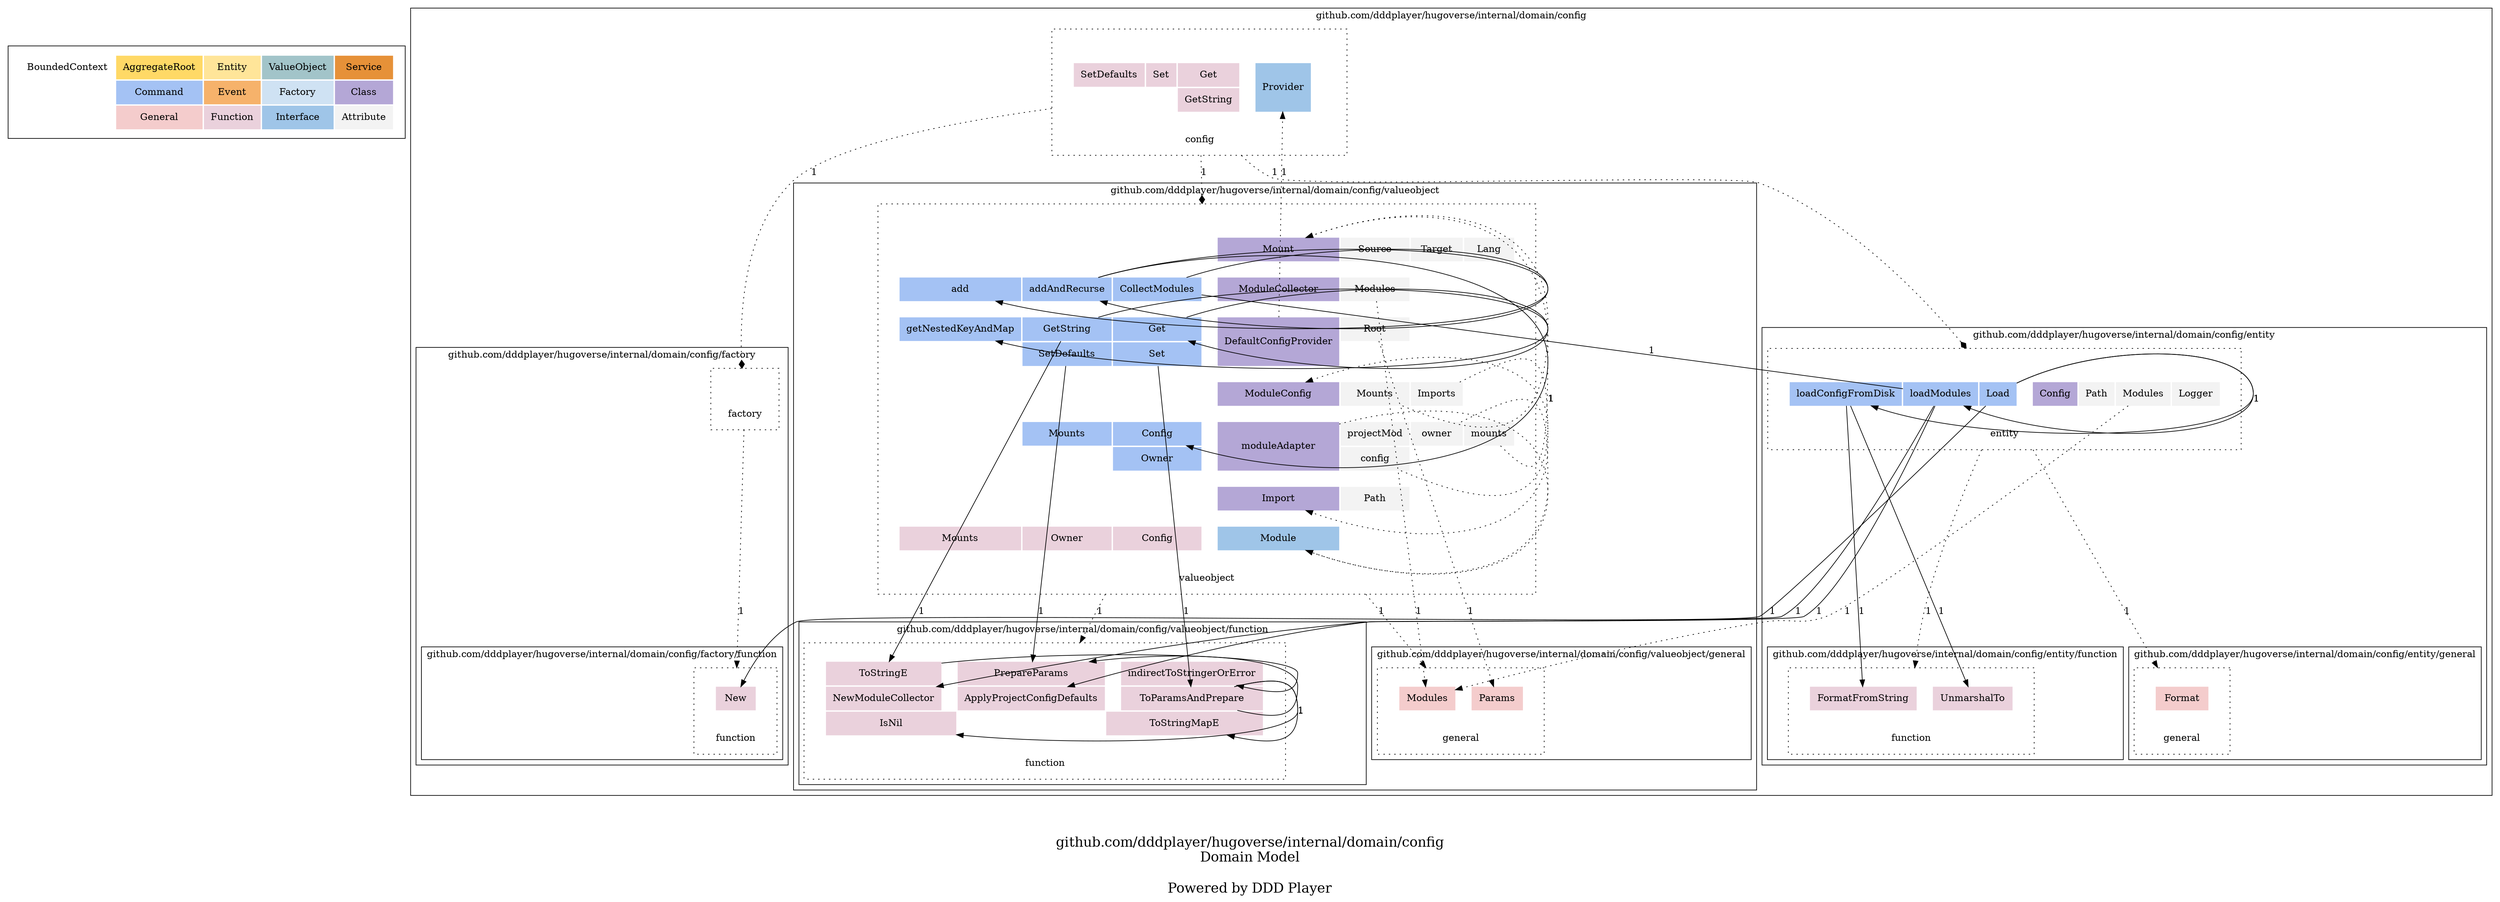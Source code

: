 digraph {
	node [style=dotted shape=rect]

    subgraph cluster_ddd_concept{
		node [color=white]

        ddd_concept [label=<
        <table border="0" cellpadding="10">
		<tr>
			<td bgcolor="#ffffff00" rowspan="1" colspan="1">BoundedContext</td>
			<td bgcolor="#ffd966ff" rowspan="1" colspan="1">AggregateRoot</td>
			<td bgcolor="#ffe599ff" rowspan="1" colspan="1">Entity</td>
			<td bgcolor="#a2c4c9ff" rowspan="1" colspan="1">ValueObject</td>
			<td bgcolor="#e69138ff" rowspan="1" colspan="1">Service</td>
		</tr>
		<tr>
			<td bgcolor="white" rowspan="1" colspan="1"></td>
			<td bgcolor="#a4c2f4ff" rowspan="1" colspan="1">Command</td>
			<td bgcolor="#f6b26bff" rowspan="1" colspan="1">Event</td>
			<td bgcolor="#cfe2f3ff" rowspan="1" colspan="1">Factory</td>
			<td bgcolor="#b4a7d6ff" rowspan="1" colspan="1">Class</td>
			
		</tr>
		<tr>
			<td bgcolor="white" rowspan="1" colspan="1"></td>
			<td bgcolor="#f4ccccff" rowspan="1" colspan="1">General</td>
			<td bgcolor="#ead1dcff" rowspan="1" colspan="1">Function</td>
			<td bgcolor="#9fc5e8ff" rowspan="1" colspan="1">Interface</td>
			<td bgcolor="#f3f3f3ff" rowspan="1" colspan="1">Attribute</td>
		</tr>
        </table>
        > ]
	}

    
		subgraph cluster_dctHGkf {
	
		
    	dctHGkf [label=<
        <table border="0" cellpadding="10">
			
				<tr>
		
			<td port="first_blank_row" bgcolor="white" rowspan="1" colspan="1"></td>
	</tr>
				<tr>
		
			<td port="" bgcolor="white" rowspan="1" colspan="1"></td>
	</tr>
				<tr>
		
			<td port="" bgcolor="white" rowspan="1" colspan="1"></td>
			<td port="dr7YbS" bgcolor="#ead1dcff" rowspan="1" colspan="1">SetDefaults</td>
			<td port="dbv8xwa" bgcolor="#ead1dcff" rowspan="1" colspan="1">Set</td>
			<td port="ddTGuxA" bgcolor="#ead1dcff" rowspan="1" colspan="1">Get</td>
			<td port="" bgcolor="white" rowspan="1" colspan="1"></td>
			<td port="dedyocR" bgcolor="#9fc5e8ff" rowspan="2" colspan="1">Provider</td>
			<td port="" bgcolor="white" rowspan="1" colspan="1"></td>
			<td port="" bgcolor="white" rowspan="1" colspan="1"></td>
	</tr>
				<tr>
		
			<td port="" bgcolor="white" rowspan="1" colspan="1"></td>
			<td port="" bgcolor="white" rowspan="1" colspan="1"></td>
			<td port="" bgcolor="white" rowspan="1" colspan="1"></td>
			<td port="dny3R3" bgcolor="#ead1dcff" rowspan="1" colspan="1">GetString</td>
			<td port="" bgcolor="white" rowspan="1" colspan="1"></td>
			<td port="" bgcolor="white" rowspan="1" colspan="1"></td>
			<td port="" bgcolor="white" rowspan="1" colspan="1"></td>
	</tr>
				<tr>
		
			<td port="" bgcolor="white" rowspan="1" colspan="1"></td>
	</tr>
				<tr>
		
			<td port="" bgcolor="white" rowspan="1" colspan="8">config</td>
	</tr>
        </table>
        > ]
	

	label = "github.com/dddplayer/hugoverse/internal/domain/config"

	
		subgraph cluster_dbvalZB {
	
		
    	dbvalZB [label=<
        <table border="0" cellpadding="10">
			
				<tr>
		
			<td port="first_blank_row" bgcolor="white" rowspan="1" colspan="1"></td>
	</tr>
				<tr>
		
			<td port="" bgcolor="white" rowspan="1" colspan="1"></td>
	</tr>
				<tr>
		
			<td port="" bgcolor="white" rowspan="1" colspan="1"></td>
			<td port="dympBu" bgcolor="#a4c2f4ff" rowspan="1" colspan="1">loadConfigFromDisk</td>
			<td port="dcMQkpO" bgcolor="#a4c2f4ff" rowspan="1" colspan="1">loadModules</td>
			<td port="deIyBAf" bgcolor="#a4c2f4ff" rowspan="1" colspan="1">Load</td>
			<td port="" bgcolor="white" rowspan="1" colspan="1"></td>
			<td port="dxeIu0" bgcolor="#b4a7d6ff" rowspan="1" colspan="1">Config</td>
			<td port="dbOwdfO" bgcolor="#f3f3f3ff" rowspan="1" colspan="1">Path</td>
			<td port="dcasrN4" bgcolor="#f3f3f3ff" rowspan="1" colspan="1">Modules</td>
			<td port="ddac06n" bgcolor="#f3f3f3ff" rowspan="1" colspan="1">Logger</td>
			<td port="" bgcolor="white" rowspan="1" colspan="1"></td>
	</tr>
				<tr>
		
			<td port="" bgcolor="white" rowspan="1" colspan="1"></td>
	</tr>
				<tr>
		
			<td port="" bgcolor="white" rowspan="1" colspan="10">entity</td>
	</tr>
        </table>
        > ]
	

	label = "github.com/dddplayer/hugoverse/internal/domain/config/entity"

	
		subgraph cluster_dcaPc4s {
	
		
    	dcaPc4s [label=<
        <table border="0" cellpadding="10">
			
				<tr>
		
			<td port="first_blank_row" bgcolor="white" rowspan="1" colspan="1"></td>
	</tr>
				<tr>
		
			<td port="" bgcolor="white" rowspan="1" colspan="1"></td>
			<td port="deENMUL" bgcolor="#f4ccccff" rowspan="1" colspan="4">Format</td>
			<td port="" bgcolor="white" rowspan="1" colspan="1"></td>
	</tr>
				<tr>
		
			<td port="" bgcolor="white" rowspan="1" colspan="1"></td>
	</tr>
				<tr>
		
			<td port="" bgcolor="white" rowspan="1" colspan="6">general</td>
	</tr>
        </table>
        > ]
	

	label = "github.com/dddplayer/hugoverse/internal/domain/config/entity/general"

	
    }
		subgraph cluster_dckGN2U {
	
		
    	dckGN2U [label=<
        <table border="0" cellpadding="10">
			
				<tr>
		
			<td port="first_blank_row" bgcolor="white" rowspan="1" colspan="1"></td>
	</tr>
				<tr>
		
			<td port="" bgcolor="white" rowspan="1" colspan="1"></td>
			<td port="dd24sH2" bgcolor="#ead1dcff" rowspan="1" colspan="2">FormatFromString</td>
			<td port="" bgcolor="white" rowspan="1" colspan="1"></td>
			<td port="dqY4ou" bgcolor="#ead1dcff" rowspan="1" colspan="2">UnmarshalTo</td>
			<td port="" bgcolor="white" rowspan="1" colspan="1"></td>
	</tr>
				<tr>
		
			<td port="" bgcolor="white" rowspan="1" colspan="1"></td>
	</tr>
				<tr>
		
			<td port="" bgcolor="white" rowspan="1" colspan="7">function</td>
	</tr>
        </table>
        > ]
	

	label = "github.com/dddplayer/hugoverse/internal/domain/config/entity/function"

	
    }
    }
		subgraph cluster_dejlmEe {
	
		
    	dejlmEe [label=<
        <table border="0" cellpadding="10">
			
				<tr>
		
			<td port="first_blank_row" bgcolor="white" rowspan="1" colspan="1"></td>
	</tr>
				<tr>
		
			<td port="" bgcolor="white" rowspan="1" colspan="1"></td>
	</tr>
				<tr>
		
			<td port="" bgcolor="white" rowspan="1" colspan="1"></td>
			<td port="" bgcolor="white" rowspan="1" colspan="1"></td>
			<td port="" bgcolor="white" rowspan="1" colspan="1"></td>
			<td port="" bgcolor="white" rowspan="1" colspan="1"></td>
			<td port="" bgcolor="white" rowspan="1" colspan="1"></td>
			<td port="dcWkNDa" bgcolor="#b4a7d6ff" rowspan="1" colspan="1">Mount</td>
			<td port="dbqb0RW" bgcolor="#f3f3f3ff" rowspan="1" colspan="1">Source</td>
			<td port="deftNHi" bgcolor="#f3f3f3ff" rowspan="1" colspan="1">Target</td>
			<td port="dePCwh9" bgcolor="#f3f3f3ff" rowspan="1" colspan="1">Lang</td>
			<td port="" bgcolor="white" rowspan="1" colspan="1"></td>
	</tr>
				<tr>
		
			<td port="" bgcolor="white" rowspan="1" colspan="1"></td>
	</tr>
				<tr>
		
			<td port="" bgcolor="white" rowspan="1" colspan="1"></td>
			<td port="ddhL5jA" bgcolor="#a4c2f4ff" rowspan="1" colspan="1">add</td>
			<td port="dcF1fLG" bgcolor="#a4c2f4ff" rowspan="1" colspan="1">addAndRecurse</td>
			<td port="dZKnXS" bgcolor="#a4c2f4ff" rowspan="1" colspan="1">CollectModules</td>
			<td port="" bgcolor="white" rowspan="1" colspan="1"></td>
			<td port="db4msBM" bgcolor="#b4a7d6ff" rowspan="1" colspan="1">ModuleCollector</td>
			<td port="dbikFvi" bgcolor="#f3f3f3ff" rowspan="1" colspan="1">Modules</td>
			<td port="" bgcolor="white" rowspan="1" colspan="1"></td>
			<td port="" bgcolor="white" rowspan="1" colspan="1"></td>
			<td port="" bgcolor="white" rowspan="1" colspan="1"></td>
	</tr>
				<tr>
		
			<td port="" bgcolor="white" rowspan="1" colspan="1"></td>
	</tr>
				<tr>
		
			<td port="" bgcolor="white" rowspan="1" colspan="1"></td>
			<td port="dcV3mNh" bgcolor="#a4c2f4ff" rowspan="1" colspan="1">getNestedKeyAndMap</td>
			<td port="dcYav7n" bgcolor="#a4c2f4ff" rowspan="1" colspan="1">GetString</td>
			<td port="deAJi7G" bgcolor="#a4c2f4ff" rowspan="1" colspan="1">Get</td>
			<td port="" bgcolor="white" rowspan="1" colspan="1"></td>
			<td port="dyALtV" bgcolor="#b4a7d6ff" rowspan="2" colspan="1">DefaultConfigProvider</td>
			<td port="deyftu" bgcolor="#f3f3f3ff" rowspan="1" colspan="1">Root</td>
			<td port="" bgcolor="white" rowspan="1" colspan="1"></td>
			<td port="" bgcolor="white" rowspan="1" colspan="1"></td>
			<td port="" bgcolor="white" rowspan="1" colspan="1"></td>
	</tr>
				<tr>
		
			<td port="" bgcolor="white" rowspan="1" colspan="1"></td>
			<td port="" bgcolor="white" rowspan="1" colspan="1"></td>
			<td port="dd5AVQy" bgcolor="#a4c2f4ff" rowspan="1" colspan="1">SetDefaults</td>
			<td port="deomDmY" bgcolor="#a4c2f4ff" rowspan="1" colspan="1">Set</td>
			<td port="" bgcolor="white" rowspan="1" colspan="1"></td>
			<td port="" bgcolor="white" rowspan="1" colspan="1"></td>
			<td port="" bgcolor="white" rowspan="1" colspan="1"></td>
			<td port="" bgcolor="white" rowspan="1" colspan="1"></td>
			<td port="" bgcolor="white" rowspan="1" colspan="1"></td>
	</tr>
				<tr>
		
			<td port="" bgcolor="white" rowspan="1" colspan="1"></td>
	</tr>
				<tr>
		
			<td port="" bgcolor="white" rowspan="1" colspan="1"></td>
			<td port="" bgcolor="white" rowspan="1" colspan="1"></td>
			<td port="" bgcolor="white" rowspan="1" colspan="1"></td>
			<td port="" bgcolor="white" rowspan="1" colspan="1"></td>
			<td port="" bgcolor="white" rowspan="1" colspan="1"></td>
			<td port="dcd3Jj1" bgcolor="#b4a7d6ff" rowspan="1" colspan="1">ModuleConfig</td>
			<td port="dbYLEHK" bgcolor="#f3f3f3ff" rowspan="1" colspan="1">Mounts</td>
			<td port="dePI7VK" bgcolor="#f3f3f3ff" rowspan="1" colspan="1">Imports</td>
			<td port="" bgcolor="white" rowspan="1" colspan="1"></td>
			<td port="" bgcolor="white" rowspan="1" colspan="1"></td>
	</tr>
				<tr>
		
			<td port="" bgcolor="white" rowspan="1" colspan="1"></td>
	</tr>
				<tr>
		
			<td port="" bgcolor="white" rowspan="1" colspan="1"></td>
			<td port="" bgcolor="white" rowspan="1" colspan="1"></td>
			<td port="dcn1L9T" bgcolor="#a4c2f4ff" rowspan="1" colspan="1">Mounts</td>
			<td port="dXz9pv" bgcolor="#a4c2f4ff" rowspan="1" colspan="1">Config</td>
			<td port="" bgcolor="white" rowspan="1" colspan="1"></td>
			<td port="dbVkKhs" bgcolor="#b4a7d6ff" rowspan="2" colspan="1">moduleAdapter</td>
			<td port="deBIcgc" bgcolor="#f3f3f3ff" rowspan="1" colspan="1">projectMod</td>
			<td port="deMsLTo" bgcolor="#f3f3f3ff" rowspan="1" colspan="1">owner</td>
			<td port="dcGnKwt" bgcolor="#f3f3f3ff" rowspan="1" colspan="1">mounts</td>
			<td port="" bgcolor="white" rowspan="1" colspan="1"></td>
	</tr>
				<tr>
		
			<td port="" bgcolor="white" rowspan="1" colspan="1"></td>
			<td port="" bgcolor="white" rowspan="1" colspan="1"></td>
			<td port="" bgcolor="white" rowspan="1" colspan="1"></td>
			<td port="ddaMMf6" bgcolor="#a4c2f4ff" rowspan="1" colspan="1">Owner</td>
			<td port="" bgcolor="white" rowspan="1" colspan="1"></td>
			<td port="dejRT7D" bgcolor="#f3f3f3ff" rowspan="1" colspan="1">config</td>
			<td port="" bgcolor="white" rowspan="1" colspan="1"></td>
			<td port="" bgcolor="white" rowspan="1" colspan="1"></td>
			<td port="" bgcolor="white" rowspan="1" colspan="1"></td>
	</tr>
				<tr>
		
			<td port="" bgcolor="white" rowspan="1" colspan="1"></td>
	</tr>
				<tr>
		
			<td port="" bgcolor="white" rowspan="1" colspan="1"></td>
			<td port="" bgcolor="white" rowspan="1" colspan="1"></td>
			<td port="" bgcolor="white" rowspan="1" colspan="1"></td>
			<td port="" bgcolor="white" rowspan="1" colspan="1"></td>
			<td port="" bgcolor="white" rowspan="1" colspan="1"></td>
			<td port="deNs2wq" bgcolor="#b4a7d6ff" rowspan="1" colspan="1">Import</td>
			<td port="db6uKGs" bgcolor="#f3f3f3ff" rowspan="1" colspan="1">Path</td>
			<td port="" bgcolor="white" rowspan="1" colspan="1"></td>
			<td port="" bgcolor="white" rowspan="1" colspan="1"></td>
			<td port="" bgcolor="white" rowspan="1" colspan="1"></td>
	</tr>
				<tr>
		
			<td port="" bgcolor="white" rowspan="1" colspan="1"></td>
	</tr>
				<tr>
		
			<td port="" bgcolor="white" rowspan="1" colspan="1"></td>
			<td port="ddlngFY" bgcolor="#ead1dcff" rowspan="1" colspan="1">Mounts</td>
			<td port="dcXM5O9" bgcolor="#ead1dcff" rowspan="1" colspan="1">Owner</td>
			<td port="dd5PaY0" bgcolor="#ead1dcff" rowspan="1" colspan="1">Config</td>
			<td port="" bgcolor="white" rowspan="1" colspan="1"></td>
			<td port="db1R1fJ" bgcolor="#9fc5e8ff" rowspan="1" colspan="1">Module</td>
			<td port="" bgcolor="white" rowspan="1" colspan="1"></td>
			<td port="" bgcolor="white" rowspan="1" colspan="1"></td>
			<td port="" bgcolor="white" rowspan="1" colspan="1"></td>
			<td port="" bgcolor="white" rowspan="1" colspan="1"></td>
	</tr>
				<tr>
		
			<td port="" bgcolor="white" rowspan="1" colspan="1"></td>
	</tr>
				<tr>
		
			<td port="" bgcolor="white" rowspan="1" colspan="10">valueobject</td>
	</tr>
        </table>
        > ]
	

	label = "github.com/dddplayer/hugoverse/internal/domain/config/valueobject"

	
		subgraph cluster_ddfFZqV {
	
		
    	ddfFZqV [label=<
        <table border="0" cellpadding="10">
			
				<tr>
		
			<td port="first_blank_row" bgcolor="white" rowspan="1" colspan="1"></td>
	</tr>
				<tr>
		
			<td port="" bgcolor="white" rowspan="1" colspan="1"></td>
			<td port="dejLTri" bgcolor="#f4ccccff" rowspan="1" colspan="2">Modules</td>
			<td port="" bgcolor="white" rowspan="1" colspan="1"></td>
			<td port="dduDA4l" bgcolor="#f4ccccff" rowspan="1" colspan="2">Params</td>
			<td port="" bgcolor="white" rowspan="1" colspan="1"></td>
	</tr>
				<tr>
		
			<td port="" bgcolor="white" rowspan="1" colspan="1"></td>
	</tr>
				<tr>
		
			<td port="" bgcolor="white" rowspan="1" colspan="7">general</td>
	</tr>
        </table>
        > ]
	

	label = "github.com/dddplayer/hugoverse/internal/domain/config/valueobject/general"

	
    }
		subgraph cluster_dcRQkcD {
	
		
    	dcRQkcD [label=<
        <table border="0" cellpadding="10">
			
				<tr>
		
			<td port="first_blank_row" bgcolor="white" rowspan="1" colspan="1"></td>
	</tr>
				<tr>
		
			<td port="" bgcolor="white" rowspan="1" colspan="1"></td>
			<td port="db2HQhg" bgcolor="#ead1dcff" rowspan="1" colspan="1">ToStringE</td>
			<td port="" bgcolor="white" rowspan="1" colspan="1"></td>
			<td port="dbbgPsc" bgcolor="#ead1dcff" rowspan="1" colspan="1">PrepareParams</td>
			<td port="" bgcolor="white" rowspan="1" colspan="1"></td>
			<td port="db0Wve9" bgcolor="#ead1dcff" rowspan="1" colspan="1">indirectToStringerOrError</td>
			<td port="" bgcolor="white" rowspan="1" colspan="1"></td>
	</tr>
				<tr>
		
			<td port="" bgcolor="white" rowspan="1" colspan="1"></td>
			<td port="db7KaAq" bgcolor="#ead1dcff" rowspan="1" colspan="1">NewModuleCollector</td>
			<td port="" bgcolor="white" rowspan="1" colspan="1"></td>
			<td port="dcmETue" bgcolor="#ead1dcff" rowspan="1" colspan="1">ApplyProjectConfigDefaults</td>
			<td port="" bgcolor="white" rowspan="1" colspan="1"></td>
			<td port="dbIZSA" bgcolor="#ead1dcff" rowspan="1" colspan="1">ToParamsAndPrepare</td>
			<td port="" bgcolor="white" rowspan="1" colspan="1"></td>
	</tr>
				<tr>
		
			<td port="" bgcolor="white" rowspan="1" colspan="1"></td>
			<td port="dcBBuMi" bgcolor="#ead1dcff" rowspan="1" colspan="2">IsNil</td>
			<td port="" bgcolor="white" rowspan="1" colspan="1"></td>
			<td port="dbE1UDE" bgcolor="#ead1dcff" rowspan="1" colspan="2">ToStringMapE</td>
			<td port="" bgcolor="white" rowspan="1" colspan="1"></td>
	</tr>
				<tr>
		
			<td port="" bgcolor="white" rowspan="1" colspan="1"></td>
	</tr>
				<tr>
		
			<td port="" bgcolor="white" rowspan="1" colspan="8">function</td>
	</tr>
        </table>
        > ]
	

	label = "github.com/dddplayer/hugoverse/internal/domain/config/valueobject/function"

	
    }
    }
		subgraph cluster_deIIOBk {
	
		
    	deIIOBk [label=<
        <table border="0" cellpadding="10">
			
				<tr>
		
			<td port="first_blank_row" bgcolor="white" rowspan="1" colspan="1"></td>
	</tr>
				<tr>
		
			<td port="" bgcolor="white" rowspan="1" colspan="1"></td>
	</tr>
				<tr>
		
			<td port="" bgcolor="white" rowspan="1" colspan="6">factory</td>
	</tr>
        </table>
        > ]
	

	label = "github.com/dddplayer/hugoverse/internal/domain/config/factory"

	
		subgraph cluster_d6iVLZ {
	
		
    	d6iVLZ [label=<
        <table border="0" cellpadding="10">
			
				<tr>
		
			<td port="first_blank_row" bgcolor="white" rowspan="1" colspan="1"></td>
	</tr>
				<tr>
		
			<td port="" bgcolor="white" rowspan="1" colspan="1"></td>
			<td port="dgdwCL" bgcolor="#ead1dcff" rowspan="1" colspan="4">New</td>
			<td port="" bgcolor="white" rowspan="1" colspan="1"></td>
	</tr>
				<tr>
		
			<td port="" bgcolor="white" rowspan="1" colspan="1"></td>
	</tr>
				<tr>
		
			<td port="" bgcolor="white" rowspan="1" colspan="6">function</td>
	</tr>
        </table>
        > ]
	

	label = "github.com/dddplayer/hugoverse/internal/domain/config/factory/function"

	
    }
    }
    }
		subgraph cluster_dbvalZB {
	
		
    	dbvalZB [label=<
        <table border="0" cellpadding="10">
			
				<tr>
		
			<td port="first_blank_row" bgcolor="white" rowspan="1" colspan="1"></td>
	</tr>
				<tr>
		
			<td port="" bgcolor="white" rowspan="1" colspan="1"></td>
	</tr>
				<tr>
		
			<td port="" bgcolor="white" rowspan="1" colspan="1"></td>
			<td port="dympBu" bgcolor="#a4c2f4ff" rowspan="1" colspan="1">loadConfigFromDisk</td>
			<td port="dcMQkpO" bgcolor="#a4c2f4ff" rowspan="1" colspan="1">loadModules</td>
			<td port="deIyBAf" bgcolor="#a4c2f4ff" rowspan="1" colspan="1">Load</td>
			<td port="" bgcolor="white" rowspan="1" colspan="1"></td>
			<td port="dxeIu0" bgcolor="#b4a7d6ff" rowspan="1" colspan="1">Config</td>
			<td port="dbOwdfO" bgcolor="#f3f3f3ff" rowspan="1" colspan="1">Path</td>
			<td port="dcasrN4" bgcolor="#f3f3f3ff" rowspan="1" colspan="1">Modules</td>
			<td port="ddac06n" bgcolor="#f3f3f3ff" rowspan="1" colspan="1">Logger</td>
			<td port="" bgcolor="white" rowspan="1" colspan="1"></td>
	</tr>
				<tr>
		
			<td port="" bgcolor="white" rowspan="1" colspan="1"></td>
	</tr>
				<tr>
		
			<td port="" bgcolor="white" rowspan="1" colspan="10">entity</td>
	</tr>
        </table>
        > ]
	

	label = "github.com/dddplayer/hugoverse/internal/domain/config/entity"

	
		subgraph cluster_dcaPc4s {
	
		
    	dcaPc4s [label=<
        <table border="0" cellpadding="10">
			
				<tr>
		
			<td port="first_blank_row" bgcolor="white" rowspan="1" colspan="1"></td>
	</tr>
				<tr>
		
			<td port="" bgcolor="white" rowspan="1" colspan="1"></td>
			<td port="deENMUL" bgcolor="#f4ccccff" rowspan="1" colspan="4">Format</td>
			<td port="" bgcolor="white" rowspan="1" colspan="1"></td>
	</tr>
				<tr>
		
			<td port="" bgcolor="white" rowspan="1" colspan="1"></td>
	</tr>
				<tr>
		
			<td port="" bgcolor="white" rowspan="1" colspan="6">general</td>
	</tr>
        </table>
        > ]
	

	label = "github.com/dddplayer/hugoverse/internal/domain/config/entity/general"

	
    }
		subgraph cluster_dckGN2U {
	
		
    	dckGN2U [label=<
        <table border="0" cellpadding="10">
			
				<tr>
		
			<td port="first_blank_row" bgcolor="white" rowspan="1" colspan="1"></td>
	</tr>
				<tr>
		
			<td port="" bgcolor="white" rowspan="1" colspan="1"></td>
			<td port="dd24sH2" bgcolor="#ead1dcff" rowspan="1" colspan="2">FormatFromString</td>
			<td port="" bgcolor="white" rowspan="1" colspan="1"></td>
			<td port="dqY4ou" bgcolor="#ead1dcff" rowspan="1" colspan="2">UnmarshalTo</td>
			<td port="" bgcolor="white" rowspan="1" colspan="1"></td>
	</tr>
				<tr>
		
			<td port="" bgcolor="white" rowspan="1" colspan="1"></td>
	</tr>
				<tr>
		
			<td port="" bgcolor="white" rowspan="1" colspan="7">function</td>
	</tr>
        </table>
        > ]
	

	label = "github.com/dddplayer/hugoverse/internal/domain/config/entity/function"

	
    }
    }
		subgraph cluster_dejlmEe {
	
		
    	dejlmEe [label=<
        <table border="0" cellpadding="10">
			
				<tr>
		
			<td port="first_blank_row" bgcolor="white" rowspan="1" colspan="1"></td>
	</tr>
				<tr>
		
			<td port="" bgcolor="white" rowspan="1" colspan="1"></td>
	</tr>
				<tr>
		
			<td port="" bgcolor="white" rowspan="1" colspan="1"></td>
			<td port="" bgcolor="white" rowspan="1" colspan="1"></td>
			<td port="" bgcolor="white" rowspan="1" colspan="1"></td>
			<td port="" bgcolor="white" rowspan="1" colspan="1"></td>
			<td port="" bgcolor="white" rowspan="1" colspan="1"></td>
			<td port="dcWkNDa" bgcolor="#b4a7d6ff" rowspan="1" colspan="1">Mount</td>
			<td port="dbqb0RW" bgcolor="#f3f3f3ff" rowspan="1" colspan="1">Source</td>
			<td port="deftNHi" bgcolor="#f3f3f3ff" rowspan="1" colspan="1">Target</td>
			<td port="dePCwh9" bgcolor="#f3f3f3ff" rowspan="1" colspan="1">Lang</td>
			<td port="" bgcolor="white" rowspan="1" colspan="1"></td>
	</tr>
				<tr>
		
			<td port="" bgcolor="white" rowspan="1" colspan="1"></td>
	</tr>
				<tr>
		
			<td port="" bgcolor="white" rowspan="1" colspan="1"></td>
			<td port="ddhL5jA" bgcolor="#a4c2f4ff" rowspan="1" colspan="1">add</td>
			<td port="dcF1fLG" bgcolor="#a4c2f4ff" rowspan="1" colspan="1">addAndRecurse</td>
			<td port="dZKnXS" bgcolor="#a4c2f4ff" rowspan="1" colspan="1">CollectModules</td>
			<td port="" bgcolor="white" rowspan="1" colspan="1"></td>
			<td port="db4msBM" bgcolor="#b4a7d6ff" rowspan="1" colspan="1">ModuleCollector</td>
			<td port="dbikFvi" bgcolor="#f3f3f3ff" rowspan="1" colspan="1">Modules</td>
			<td port="" bgcolor="white" rowspan="1" colspan="1"></td>
			<td port="" bgcolor="white" rowspan="1" colspan="1"></td>
			<td port="" bgcolor="white" rowspan="1" colspan="1"></td>
	</tr>
				<tr>
		
			<td port="" bgcolor="white" rowspan="1" colspan="1"></td>
	</tr>
				<tr>
		
			<td port="" bgcolor="white" rowspan="1" colspan="1"></td>
			<td port="dcV3mNh" bgcolor="#a4c2f4ff" rowspan="1" colspan="1">getNestedKeyAndMap</td>
			<td port="dcYav7n" bgcolor="#a4c2f4ff" rowspan="1" colspan="1">GetString</td>
			<td port="deAJi7G" bgcolor="#a4c2f4ff" rowspan="1" colspan="1">Get</td>
			<td port="" bgcolor="white" rowspan="1" colspan="1"></td>
			<td port="dyALtV" bgcolor="#b4a7d6ff" rowspan="2" colspan="1">DefaultConfigProvider</td>
			<td port="deyftu" bgcolor="#f3f3f3ff" rowspan="1" colspan="1">Root</td>
			<td port="" bgcolor="white" rowspan="1" colspan="1"></td>
			<td port="" bgcolor="white" rowspan="1" colspan="1"></td>
			<td port="" bgcolor="white" rowspan="1" colspan="1"></td>
	</tr>
				<tr>
		
			<td port="" bgcolor="white" rowspan="1" colspan="1"></td>
			<td port="" bgcolor="white" rowspan="1" colspan="1"></td>
			<td port="dd5AVQy" bgcolor="#a4c2f4ff" rowspan="1" colspan="1">SetDefaults</td>
			<td port="deomDmY" bgcolor="#a4c2f4ff" rowspan="1" colspan="1">Set</td>
			<td port="" bgcolor="white" rowspan="1" colspan="1"></td>
			<td port="" bgcolor="white" rowspan="1" colspan="1"></td>
			<td port="" bgcolor="white" rowspan="1" colspan="1"></td>
			<td port="" bgcolor="white" rowspan="1" colspan="1"></td>
			<td port="" bgcolor="white" rowspan="1" colspan="1"></td>
	</tr>
				<tr>
		
			<td port="" bgcolor="white" rowspan="1" colspan="1"></td>
	</tr>
				<tr>
		
			<td port="" bgcolor="white" rowspan="1" colspan="1"></td>
			<td port="" bgcolor="white" rowspan="1" colspan="1"></td>
			<td port="" bgcolor="white" rowspan="1" colspan="1"></td>
			<td port="" bgcolor="white" rowspan="1" colspan="1"></td>
			<td port="" bgcolor="white" rowspan="1" colspan="1"></td>
			<td port="dcd3Jj1" bgcolor="#b4a7d6ff" rowspan="1" colspan="1">ModuleConfig</td>
			<td port="dbYLEHK" bgcolor="#f3f3f3ff" rowspan="1" colspan="1">Mounts</td>
			<td port="dePI7VK" bgcolor="#f3f3f3ff" rowspan="1" colspan="1">Imports</td>
			<td port="" bgcolor="white" rowspan="1" colspan="1"></td>
			<td port="" bgcolor="white" rowspan="1" colspan="1"></td>
	</tr>
				<tr>
		
			<td port="" bgcolor="white" rowspan="1" colspan="1"></td>
	</tr>
				<tr>
		
			<td port="" bgcolor="white" rowspan="1" colspan="1"></td>
			<td port="" bgcolor="white" rowspan="1" colspan="1"></td>
			<td port="dcn1L9T" bgcolor="#a4c2f4ff" rowspan="1" colspan="1">Mounts</td>
			<td port="dXz9pv" bgcolor="#a4c2f4ff" rowspan="1" colspan="1">Config</td>
			<td port="" bgcolor="white" rowspan="1" colspan="1"></td>
			<td port="dbVkKhs" bgcolor="#b4a7d6ff" rowspan="2" colspan="1">moduleAdapter</td>
			<td port="deBIcgc" bgcolor="#f3f3f3ff" rowspan="1" colspan="1">projectMod</td>
			<td port="deMsLTo" bgcolor="#f3f3f3ff" rowspan="1" colspan="1">owner</td>
			<td port="dcGnKwt" bgcolor="#f3f3f3ff" rowspan="1" colspan="1">mounts</td>
			<td port="" bgcolor="white" rowspan="1" colspan="1"></td>
	</tr>
				<tr>
		
			<td port="" bgcolor="white" rowspan="1" colspan="1"></td>
			<td port="" bgcolor="white" rowspan="1" colspan="1"></td>
			<td port="" bgcolor="white" rowspan="1" colspan="1"></td>
			<td port="ddaMMf6" bgcolor="#a4c2f4ff" rowspan="1" colspan="1">Owner</td>
			<td port="" bgcolor="white" rowspan="1" colspan="1"></td>
			<td port="dejRT7D" bgcolor="#f3f3f3ff" rowspan="1" colspan="1">config</td>
			<td port="" bgcolor="white" rowspan="1" colspan="1"></td>
			<td port="" bgcolor="white" rowspan="1" colspan="1"></td>
			<td port="" bgcolor="white" rowspan="1" colspan="1"></td>
	</tr>
				<tr>
		
			<td port="" bgcolor="white" rowspan="1" colspan="1"></td>
	</tr>
				<tr>
		
			<td port="" bgcolor="white" rowspan="1" colspan="1"></td>
			<td port="" bgcolor="white" rowspan="1" colspan="1"></td>
			<td port="" bgcolor="white" rowspan="1" colspan="1"></td>
			<td port="" bgcolor="white" rowspan="1" colspan="1"></td>
			<td port="" bgcolor="white" rowspan="1" colspan="1"></td>
			<td port="deNs2wq" bgcolor="#b4a7d6ff" rowspan="1" colspan="1">Import</td>
			<td port="db6uKGs" bgcolor="#f3f3f3ff" rowspan="1" colspan="1">Path</td>
			<td port="" bgcolor="white" rowspan="1" colspan="1"></td>
			<td port="" bgcolor="white" rowspan="1" colspan="1"></td>
			<td port="" bgcolor="white" rowspan="1" colspan="1"></td>
	</tr>
				<tr>
		
			<td port="" bgcolor="white" rowspan="1" colspan="1"></td>
	</tr>
				<tr>
		
			<td port="" bgcolor="white" rowspan="1" colspan="1"></td>
			<td port="ddlngFY" bgcolor="#ead1dcff" rowspan="1" colspan="1">Mounts</td>
			<td port="dcXM5O9" bgcolor="#ead1dcff" rowspan="1" colspan="1">Owner</td>
			<td port="dd5PaY0" bgcolor="#ead1dcff" rowspan="1" colspan="1">Config</td>
			<td port="" bgcolor="white" rowspan="1" colspan="1"></td>
			<td port="db1R1fJ" bgcolor="#9fc5e8ff" rowspan="1" colspan="1">Module</td>
			<td port="" bgcolor="white" rowspan="1" colspan="1"></td>
			<td port="" bgcolor="white" rowspan="1" colspan="1"></td>
			<td port="" bgcolor="white" rowspan="1" colspan="1"></td>
			<td port="" bgcolor="white" rowspan="1" colspan="1"></td>
	</tr>
				<tr>
		
			<td port="" bgcolor="white" rowspan="1" colspan="1"></td>
	</tr>
				<tr>
		
			<td port="" bgcolor="white" rowspan="1" colspan="10">valueobject</td>
	</tr>
        </table>
        > ]
	

	label = "github.com/dddplayer/hugoverse/internal/domain/config/valueobject"

	
		subgraph cluster_ddfFZqV {
	
		
    	ddfFZqV [label=<
        <table border="0" cellpadding="10">
			
				<tr>
		
			<td port="first_blank_row" bgcolor="white" rowspan="1" colspan="1"></td>
	</tr>
				<tr>
		
			<td port="" bgcolor="white" rowspan="1" colspan="1"></td>
			<td port="dejLTri" bgcolor="#f4ccccff" rowspan="1" colspan="2">Modules</td>
			<td port="" bgcolor="white" rowspan="1" colspan="1"></td>
			<td port="dduDA4l" bgcolor="#f4ccccff" rowspan="1" colspan="2">Params</td>
			<td port="" bgcolor="white" rowspan="1" colspan="1"></td>
	</tr>
				<tr>
		
			<td port="" bgcolor="white" rowspan="1" colspan="1"></td>
	</tr>
				<tr>
		
			<td port="" bgcolor="white" rowspan="1" colspan="7">general</td>
	</tr>
        </table>
        > ]
	

	label = "github.com/dddplayer/hugoverse/internal/domain/config/valueobject/general"

	
    }
		subgraph cluster_dcRQkcD {
	
		
    	dcRQkcD [label=<
        <table border="0" cellpadding="10">
			
				<tr>
		
			<td port="first_blank_row" bgcolor="white" rowspan="1" colspan="1"></td>
	</tr>
				<tr>
		
			<td port="" bgcolor="white" rowspan="1" colspan="1"></td>
			<td port="db2HQhg" bgcolor="#ead1dcff" rowspan="1" colspan="1">ToStringE</td>
			<td port="" bgcolor="white" rowspan="1" colspan="1"></td>
			<td port="dbbgPsc" bgcolor="#ead1dcff" rowspan="1" colspan="1">PrepareParams</td>
			<td port="" bgcolor="white" rowspan="1" colspan="1"></td>
			<td port="db0Wve9" bgcolor="#ead1dcff" rowspan="1" colspan="1">indirectToStringerOrError</td>
			<td port="" bgcolor="white" rowspan="1" colspan="1"></td>
	</tr>
				<tr>
		
			<td port="" bgcolor="white" rowspan="1" colspan="1"></td>
			<td port="db7KaAq" bgcolor="#ead1dcff" rowspan="1" colspan="1">NewModuleCollector</td>
			<td port="" bgcolor="white" rowspan="1" colspan="1"></td>
			<td port="dcmETue" bgcolor="#ead1dcff" rowspan="1" colspan="1">ApplyProjectConfigDefaults</td>
			<td port="" bgcolor="white" rowspan="1" colspan="1"></td>
			<td port="dbIZSA" bgcolor="#ead1dcff" rowspan="1" colspan="1">ToParamsAndPrepare</td>
			<td port="" bgcolor="white" rowspan="1" colspan="1"></td>
	</tr>
				<tr>
		
			<td port="" bgcolor="white" rowspan="1" colspan="1"></td>
			<td port="dcBBuMi" bgcolor="#ead1dcff" rowspan="1" colspan="2">IsNil</td>
			<td port="" bgcolor="white" rowspan="1" colspan="1"></td>
			<td port="dbE1UDE" bgcolor="#ead1dcff" rowspan="1" colspan="2">ToStringMapE</td>
			<td port="" bgcolor="white" rowspan="1" colspan="1"></td>
	</tr>
				<tr>
		
			<td port="" bgcolor="white" rowspan="1" colspan="1"></td>
	</tr>
				<tr>
		
			<td port="" bgcolor="white" rowspan="1" colspan="8">function</td>
	</tr>
        </table>
        > ]
	

	label = "github.com/dddplayer/hugoverse/internal/domain/config/valueobject/function"

	
    }
    }
		subgraph cluster_deIIOBk {
	
		
    	deIIOBk [label=<
        <table border="0" cellpadding="10">
			
				<tr>
		
			<td port="first_blank_row" bgcolor="white" rowspan="1" colspan="1"></td>
	</tr>
				<tr>
		
			<td port="" bgcolor="white" rowspan="1" colspan="1"></td>
	</tr>
				<tr>
		
			<td port="" bgcolor="white" rowspan="1" colspan="6">factory</td>
	</tr>
        </table>
        > ]
	

	label = "github.com/dddplayer/hugoverse/internal/domain/config/factory"

	
		subgraph cluster_d6iVLZ {
	
		
    	d6iVLZ [label=<
        <table border="0" cellpadding="10">
			
				<tr>
		
			<td port="first_blank_row" bgcolor="white" rowspan="1" colspan="1"></td>
	</tr>
				<tr>
		
			<td port="" bgcolor="white" rowspan="1" colspan="1"></td>
			<td port="dgdwCL" bgcolor="#ead1dcff" rowspan="1" colspan="4">New</td>
			<td port="" bgcolor="white" rowspan="1" colspan="1"></td>
	</tr>
				<tr>
		
			<td port="" bgcolor="white" rowspan="1" colspan="1"></td>
	</tr>
				<tr>
		
			<td port="" bgcolor="white" rowspan="1" colspan="6">function</td>
	</tr>
        </table>
        > ]
	

	label = "github.com/dddplayer/hugoverse/internal/domain/config/factory/function"

	
    }
    }

	
		dbvalZB:deIyBAf -> d6iVLZ:dgdwCL  [style=solid arrowhead=normal label="1" tooltip="Config.Load -> New: \n\nFrom: config.go (Line: 37, Column: 25) To: provider.go (Line: 8, Column: 6)\n"]
		dejlmEe:dbikFvi -> ddfFZqV:dejLTri  [style=dotted arrowhead=normal label="1" tooltip="ModuleCollector.Modules -> Modules: \n\nFrom: collect.go (Line: 6, Column: 2) To: . (Line: -1, Column: 0)\n"]
		dejlmEe:dcGnKwt -> dejlmEe:dcWkNDa  [style=dotted arrowhead=normal label="1" tooltip="moduleAdapter.mounts -> Mount: \n\nFrom: module.go (Line: 39, Column: 2) To: . (Line: -1, Column: 0)\n"]
		deIIOBk -> d6iVLZ  [style=dotted arrowhead=normal label="1" tooltip="factory -> function: \n\n"]
		dctHGkf -> deIIOBk  [style=dotted arrowhead=diamond label="1" tooltip="config -> factory: \n\n"]
		dbvalZB -> dcaPc4s  [style=dotted arrowhead=normal label="1" tooltip="entity -> general: \n\n"]
		dbvalZB:dcMQkpO -> dcRQkcD:dcmETue  [style=solid arrowhead=normal label="1" tooltip="Config.loadModules -> ApplyProjectConfigDefaults: \n\nFrom: config.go (Line: 76, Column: 41) To: module.go (Line: 66, Column: 6)\n"]
		dbvalZB:dympBu -> dckGN2U:dqY4ou  [style=solid arrowhead=normal label="1" tooltip="Config.loadConfigFromDisk -> UnmarshalTo: \n\nFrom: config.go (Line: 93, Column: 23) To: config.go (Line: 119, Column: 6)\n"]
		dejlmEe:dbYLEHK -> dejlmEe:dcWkNDa  [style=dotted arrowhead=normal label="1" tooltip="ModuleConfig.Mounts -> Mount: \n\nFrom: module.go (Line: 19, Column: 2) To: . (Line: -1, Column: 0)\n"]
		dejlmEe -> dcRQkcD  [style=dotted arrowhead=normal label="1" tooltip="valueobject -> function: \n\n"]
		dejlmEe:dd5AVQy -> dcRQkcD:dbbgPsc  [style=solid arrowhead=normal label="1" tooltip="DefaultConfigProvider.SetDefaults -> PrepareParams: \n\nFrom: provider.go (Line: 80, Column: 15) To: provider.go (Line: 142, Column: 6)\n"]
		dejlmEe:dcF1fLG -> dejlmEe:ddhL5jA  [style=solid arrowhead=normal label="1" tooltip="ModuleCollector.addAndRecurse -> ModuleCollector.add: \n\nFrom: collect.go (Line: 38, Column: 15) To: collect.go (Line: 47, Column: 28)\n"]
		dctHGkf -> dbvalZB  [style=dotted arrowhead=diamond label="1" tooltip="config -> entity: \n\n"]
		dcRQkcD:dbIZSA -> dcRQkcD:dbbgPsc  [style=solid arrowhead=normal label="1" tooltip="ToParamsAndPrepare -> PrepareParams: \n\nFrom: provider.go (Line: 99, Column: 15) To: provider.go (Line: 142, Column: 6)\n"]
		dcRQkcD:dbIZSA -> dcRQkcD:dcBBuMi  [style=solid arrowhead=normal label="1" tooltip="ToParamsAndPrepare -> IsNil: \n\nFrom: provider.go (Line: 92, Column: 10) To: provider.go (Line: 104, Column: 6)\n"]
		dbvalZB:dcMQkpO -> dejlmEe:dZKnXS  [style=solid arrowhead=normal label="1" tooltip="Config.loadModules -> ModuleCollector.CollectModules: \n\nFrom: config.go (Line: 78, Column: 19) To: collect.go (Line: 15, Column: 28)\n"]
		dbvalZB:dcasrN4 -> ddfFZqV:dejLTri  [style=dotted arrowhead=normal label="1" tooltip="Config.Modules -> Modules: \n\nFrom: config.go (Line: 27, Column: 2) To: . (Line: -1, Column: 0)\n"]
		dcRQkcD:dbIZSA -> dcRQkcD:dbE1UDE  [style=solid arrowhead=normal label="1" tooltip="ToParamsAndPrepare -> ToStringMapE: \n\nFrom: provider.go (Line: 95, Column: 24) To: provider.go (Line: 121, Column: 6)\n"]
		dejlmEe:deAJi7G -> dejlmEe:dcV3mNh  [style=solid arrowhead=normal label="1" tooltip="DefaultConfigProvider.Get -> DefaultConfigProvider.getNestedKeyAndMap: \n\nFrom: provider.go (Line: 25, Column: 32) To: provider.go (Line: 41, Column: 33)\n"]
		dejlmEe:dcYav7n -> dcRQkcD:db2HQhg  [style=solid arrowhead=normal label="1" tooltip="DefaultConfigProvider.GetString -> ToStringE: \n\nFrom: provider.go (Line: 35, Column: 19) To: provider.go (Line: 171, Column: 6)\n"]
		dejlmEe:dcYav7n -> dejlmEe:deAJi7G  [style=solid arrowhead=normal label="1" tooltip="DefaultConfigProvider.GetString -> DefaultConfigProvider.Get: \n\nFrom: provider.go (Line: 34, Column: 12) To: provider.go (Line: 21, Column: 33)\n"]
		dbvalZB:dcMQkpO -> dcRQkcD:db7KaAq  [style=solid arrowhead=normal label="1" tooltip="Config.loadModules -> NewModuleCollector: \n\nFrom: config.go (Line: 70, Column: 38) To: collect.go (Line: 9, Column: 6)\n"]
		dejlmEe:dcF1fLG -> dejlmEe:dXz9pv  [style=solid arrowhead=normal label="1" tooltip="ModuleCollector.addAndRecurse -> moduleAdapter.Config: \n\nFrom: collect.go (Line: 34, Column: 30) To: module.go (Line: 43, Column: 25)\n"]
		dejlmEe:deomDmY -> dcRQkcD:dbIZSA  [style=solid arrowhead=normal label="1" tooltip="DefaultConfigProvider.Set -> ToParamsAndPrepare: \n\nFrom: provider.go (Line: 67, Column: 32) To: provider.go (Line: 91, Column: 6)\n"]
		dejlmEe:dePI7VK -> dejlmEe:deNs2wq  [style=dotted arrowhead=normal label="1" tooltip="ModuleConfig.Imports -> Import: \n\nFrom: module.go (Line: 20, Column: 2) To: . (Line: -1, Column: 0)\n"]
		dejlmEe -> ddfFZqV  [style=dotted arrowhead=normal label="1" tooltip="valueobject -> general: \n\n"]
		dejlmEe:dyALtV -> dctHGkf:dedyocR  [style=dotted arrowhead=normal label="1" tooltip="DefaultConfigProvider -> Provider: \n\nFrom: provider.go (Line: 14, Column: 6) To: type.go (Line: 10, Column: 6)\n"]
		dejlmEe:deMsLTo -> dejlmEe:db1R1fJ  [style=dotted arrowhead=normal label="1" tooltip="moduleAdapter.owner -> Module: \n\nFrom: module.go (Line: 38, Column: 2) To: . (Line: -1, Column: 0)\n"]
		dejlmEe:dZKnXS -> dejlmEe:dcF1fLG  [style=solid arrowhead=normal label="1" tooltip="ModuleCollector.CollectModules -> ModuleCollector.addAndRecurse: \n\nFrom: collect.go (Line: 22, Column: 18) To: collect.go (Line: 33, Column: 28)\n"]
		dbvalZB:deIyBAf -> dbvalZB:dcMQkpO  [style=solid arrowhead=normal label="1" tooltip="Config.Load -> Config.loadModules: \n\nFrom: config.go (Line: 46, Column: 32) To: config.go (Line: 59, Column: 18)\n"]
		dejlmEe:dbVkKhs -> dejlmEe:db1R1fJ  [style=dotted arrowhead=normal label="1" tooltip="moduleAdapter -> Module: \n\nFrom: module.go (Line: 36, Column: 6) To: module.go (Line: 23, Column: 6)\n"]
		dctHGkf -> dejlmEe  [style=dotted arrowhead=diamond label="1" tooltip="config -> valueobject: \n\n"]
		dbvalZB:deIyBAf -> dbvalZB:dympBu  [style=solid arrowhead=normal label="1" tooltip="Config.Load -> Config.loadConfigFromDisk: \n\nFrom: config.go (Line: 32, Column: 32) To: config.go (Line: 83, Column: 18)\n"]
		dcRQkcD:db2HQhg -> dcRQkcD:db0Wve9  [style=solid arrowhead=normal label="1" tooltip="ToStringE -> indirectToStringerOrError: \n\nFrom: provider.go (Line: 172, Column: 31) To: provider.go (Line: 233, Column: 6)\n"]
		dejlmEe:deyftu -> ddfFZqV:dduDA4l  [style=dotted arrowhead=normal label="1" tooltip="DefaultConfigProvider.Root -> Params: \n\nFrom: provider.go (Line: 15, Column: 2) To: . (Line: -1, Column: 0)\n"]
		dejlmEe:dejRT7D -> dejlmEe:dcd3Jj1  [style=dotted arrowhead=normal label="1" tooltip="moduleAdapter.config -> ModuleConfig: \n\nFrom: module.go (Line: 40, Column: 2) To: . (Line: -1, Column: 0)\n"]
		dbvalZB -> dckGN2U  [style=dotted arrowhead=normal label="1" tooltip="entity -> function: \n\n"]
		dbvalZB:dympBu -> dckGN2U:dd24sH2  [style=solid arrowhead=normal label="1" tooltip="Config.loadConfigFromDisk -> FormatFromString: \n\nFrom: config.go (Line: 90, Column: 28) To: config.go (Line: 103, Column: 6)\n"]

	label = "\n\ngithub.com/dddplayer/hugoverse/internal/domain/config\nDomain Model\n\nPowered by DDD Player";
    fontsize=20;
}
